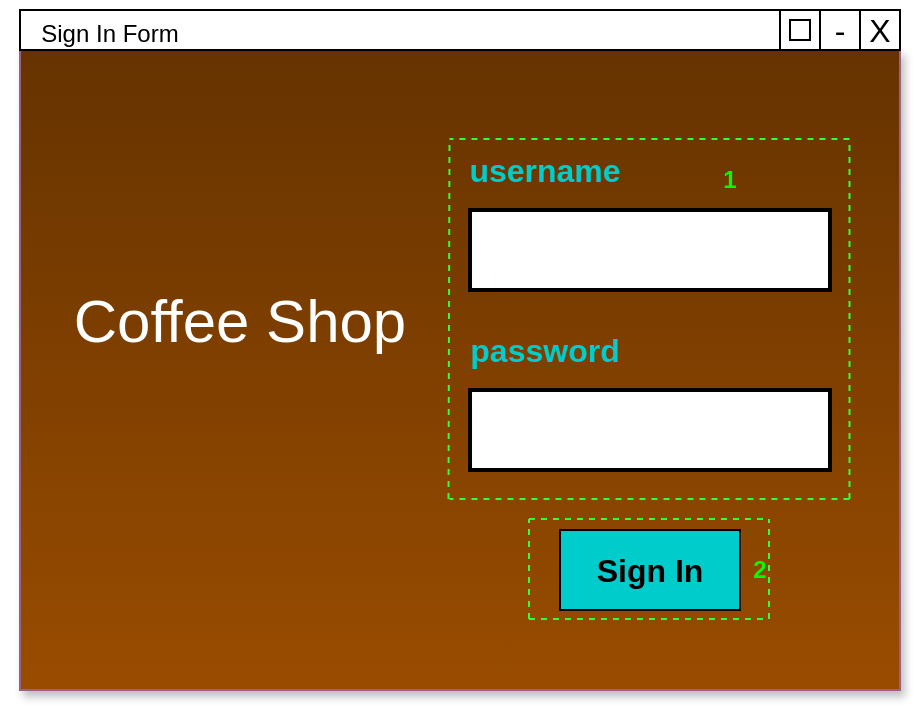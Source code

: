 <mxfile version="16.4.11" type="device"><diagram id="gAfVuC-CnTJjKJU5usCG" name="Page-1"><mxGraphModel dx="1038" dy="641" grid="1" gridSize="10" guides="1" tooltips="1" connect="1" arrows="1" fold="1" page="1" pageScale="1" pageWidth="850" pageHeight="1100" math="0" shadow="0"><root><mxCell id="0"/><mxCell id="1" parent="0"/><mxCell id="BZMBvlSBB2Ya8wiOTXiI-1" value="" style="whiteSpace=wrap;html=1;shadow=1;fillColor=#663300;strokeColor=#996185;gradientColor=#994C00;" vertex="1" parent="1"><mxGeometry x="200" y="160" width="440" height="320" as="geometry"/></mxCell><mxCell id="BZMBvlSBB2Ya8wiOTXiI-2" value="" style="whiteSpace=wrap;html=1;strokeWidth=2;" vertex="1" parent="1"><mxGeometry x="425" y="240" width="180" height="40" as="geometry"/></mxCell><mxCell id="BZMBvlSBB2Ya8wiOTXiI-3" value="" style="whiteSpace=wrap;html=1;strokeWidth=2;" vertex="1" parent="1"><mxGeometry x="425" y="330" width="180" height="40" as="geometry"/></mxCell><mxCell id="BZMBvlSBB2Ya8wiOTXiI-4" value="&lt;b&gt;&lt;font style=&quot;font-size: 16px&quot; color=&quot;#00cccc&quot;&gt;username&lt;/font&gt;&lt;/b&gt;" style="text;html=1;strokeColor=none;fillColor=none;align=center;verticalAlign=middle;whiteSpace=wrap;" vertex="1" parent="1"><mxGeometry x="440" y="200" width="45" height="40" as="geometry"/></mxCell><mxCell id="BZMBvlSBB2Ya8wiOTXiI-5" value="&lt;b&gt;&lt;font style=&quot;font-size: 16px&quot; color=&quot;#00cccc&quot;&gt;password&lt;/font&gt;&lt;/b&gt;" style="text;html=1;strokeColor=none;fillColor=none;align=center;verticalAlign=middle;whiteSpace=wrap;" vertex="1" parent="1"><mxGeometry x="440" y="290" width="45" height="40" as="geometry"/></mxCell><mxCell id="BZMBvlSBB2Ya8wiOTXiI-6" value="" style="whiteSpace=wrap;html=1;fontSize=16;fillColor=#00CCCC;" vertex="1" parent="1"><mxGeometry x="470" y="400" width="90" height="40" as="geometry"/></mxCell><mxCell id="BZMBvlSBB2Ya8wiOTXiI-7" value="&lt;b&gt;Sign In&lt;/b&gt;" style="text;html=1;strokeColor=none;fillColor=none;align=center;verticalAlign=middle;whiteSpace=wrap;fontSize=16;" vertex="1" parent="1"><mxGeometry x="485" y="405" width="60" height="30" as="geometry"/></mxCell><mxCell id="BZMBvlSBB2Ya8wiOTXiI-8" value="" style="whiteSpace=wrap;html=1;fontSize=16;" vertex="1" parent="1"><mxGeometry x="200" y="140" width="440" height="20" as="geometry"/></mxCell><mxCell id="BZMBvlSBB2Ya8wiOTXiI-9" value="X" style="whiteSpace=wrap;html=1;fontSize=16;" vertex="1" parent="1"><mxGeometry x="620" y="140" width="20" height="20" as="geometry"/></mxCell><mxCell id="BZMBvlSBB2Ya8wiOTXiI-10" value="-" style="whiteSpace=wrap;html=1;fontSize=16;" vertex="1" parent="1"><mxGeometry x="600" y="140" width="20" height="20" as="geometry"/></mxCell><mxCell id="BZMBvlSBB2Ya8wiOTXiI-11" value="" style="whiteSpace=wrap;html=1;fontSize=16;" vertex="1" parent="1"><mxGeometry x="580" y="140" width="20" height="20" as="geometry"/></mxCell><mxCell id="BZMBvlSBB2Ya8wiOTXiI-13" value="" style="whiteSpace=wrap;html=1;fontSize=16;" vertex="1" parent="1"><mxGeometry x="585" y="145" width="10" height="10" as="geometry"/></mxCell><mxCell id="BZMBvlSBB2Ya8wiOTXiI-14" value="&lt;font style=&quot;font-size: 12px&quot;&gt;Sign In Form&lt;/font&gt;" style="text;html=1;strokeColor=none;fillColor=none;align=center;verticalAlign=middle;whiteSpace=wrap;fontSize=16;" vertex="1" parent="1"><mxGeometry x="190" y="135" width="110" height="30" as="geometry"/></mxCell><mxCell id="BZMBvlSBB2Ya8wiOTXiI-17" value="&lt;font color=&quot;#ffffff&quot;&gt;Coffee Shop&lt;/font&gt;" style="text;html=1;strokeColor=none;fillColor=none;align=center;verticalAlign=middle;whiteSpace=wrap;fontSize=30;direction=east;" vertex="1" parent="1"><mxGeometry x="210" y="280" width="200" height="30" as="geometry"/></mxCell><mxCell id="BZMBvlSBB2Ya8wiOTXiI-24" value="" style="endArrow=none;dashed=1;html=1;rounded=0;strokeColor=#33FF33;" edge="1" parent="1"><mxGeometry width="50" height="50" relative="1" as="geometry"><mxPoint x="614.75" y="204.5" as="sourcePoint"/><mxPoint x="414.75" y="204.5" as="targetPoint"/></mxGeometry></mxCell><mxCell id="BZMBvlSBB2Ya8wiOTXiI-26" value="" style="endArrow=none;dashed=1;html=1;rounded=0;strokeColor=#33FF33;" edge="1" parent="1"><mxGeometry width="50" height="50" relative="1" as="geometry"><mxPoint x="614.75" y="384.5" as="sourcePoint"/><mxPoint x="414.75" y="384.5" as="targetPoint"/></mxGeometry></mxCell><mxCell id="BZMBvlSBB2Ya8wiOTXiI-29" value="" style="endArrow=none;dashed=1;html=1;rounded=0;strokeColor=#33FF33;" edge="1" parent="1"><mxGeometry width="50" height="50" relative="1" as="geometry"><mxPoint x="414.25" y="384.5" as="sourcePoint"/><mxPoint x="414.75" y="204.5" as="targetPoint"/></mxGeometry></mxCell><mxCell id="BZMBvlSBB2Ya8wiOTXiI-30" value="" style="endArrow=none;dashed=1;html=1;rounded=0;strokeColor=#33FF33;" edge="1" parent="1"><mxGeometry width="50" height="50" relative="1" as="geometry"><mxPoint x="614.75" y="384.5" as="sourcePoint"/><mxPoint x="614.75" y="204.5" as="targetPoint"/></mxGeometry></mxCell><mxCell id="BZMBvlSBB2Ya8wiOTXiI-31" value="&lt;b&gt;&lt;font color=&quot;#00ff00&quot;&gt;1&lt;/font&gt;&lt;/b&gt;" style="text;html=1;strokeColor=none;fillColor=none;align=center;verticalAlign=middle;whiteSpace=wrap;rounded=0;" vertex="1" parent="1"><mxGeometry x="525" y="210" width="60" height="30" as="geometry"/></mxCell><mxCell id="BZMBvlSBB2Ya8wiOTXiI-32" value="" style="endArrow=none;dashed=1;html=1;rounded=0;fontColor=#00FF00;strokeColor=#33FF33;strokeWidth=1;" edge="1" parent="1"><mxGeometry width="50" height="50" relative="1" as="geometry"><mxPoint x="454.5" y="394.5" as="sourcePoint"/><mxPoint x="574.5" y="394.5" as="targetPoint"/></mxGeometry></mxCell><mxCell id="BZMBvlSBB2Ya8wiOTXiI-33" value="" style="endArrow=none;dashed=1;html=1;rounded=0;fontColor=#00FF00;strokeColor=#33FF33;strokeWidth=1;" edge="1" parent="1"><mxGeometry width="50" height="50" relative="1" as="geometry"><mxPoint x="454.5" y="444.5" as="sourcePoint"/><mxPoint x="574.5" y="444.5" as="targetPoint"/></mxGeometry></mxCell><mxCell id="BZMBvlSBB2Ya8wiOTXiI-34" value="" style="endArrow=none;dashed=1;html=1;rounded=0;fontColor=#00FF00;strokeColor=#33FF33;strokeWidth=1;" edge="1" parent="1"><mxGeometry width="50" height="50" relative="1" as="geometry"><mxPoint x="454.5" y="444.5" as="sourcePoint"/><mxPoint x="454.5" y="394.5" as="targetPoint"/></mxGeometry></mxCell><mxCell id="BZMBvlSBB2Ya8wiOTXiI-35" value="" style="endArrow=none;dashed=1;html=1;rounded=0;fontColor=#00FF00;strokeColor=#33FF33;strokeWidth=1;" edge="1" parent="1"><mxGeometry width="50" height="50" relative="1" as="geometry"><mxPoint x="574.5" y="444.5" as="sourcePoint"/><mxPoint x="574.5" y="394.5" as="targetPoint"/></mxGeometry></mxCell><mxCell id="BZMBvlSBB2Ya8wiOTXiI-36" value="&lt;b&gt;2&lt;/b&gt;" style="text;html=1;strokeColor=none;fillColor=none;align=center;verticalAlign=middle;whiteSpace=wrap;rounded=0;fontColor=#00FF00;" vertex="1" parent="1"><mxGeometry x="540" y="405" width="60" height="30" as="geometry"/></mxCell></root></mxGraphModel></diagram></mxfile>